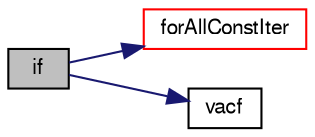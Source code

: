 digraph "if"
{
  bgcolor="transparent";
  edge [fontname="FreeSans",fontsize="10",labelfontname="FreeSans",labelfontsize="10"];
  node [fontname="FreeSans",fontsize="10",shape=record];
  rankdir="LR";
  Node0 [label="if",height=0.2,width=0.4,color="black", fillcolor="grey75", style="filled", fontcolor="black"];
  Node0 -> Node1 [color="midnightblue",fontsize="10",style="solid",fontname="FreeSans"];
  Node1 [label="forAllConstIter",height=0.2,width=0.4,color="red",URL="$a38141.html#ae21e2836509b0fa7f7cedf6493b11b09"];
  Node0 -> Node303 [color="midnightblue",fontsize="10",style="solid",fontname="FreeSans"];
  Node303 [label="vacf",height=0.2,width=0.4,color="black",URL="$a06410.html#a76b5c6547137721fc28951ed65b9a05c"];
}
